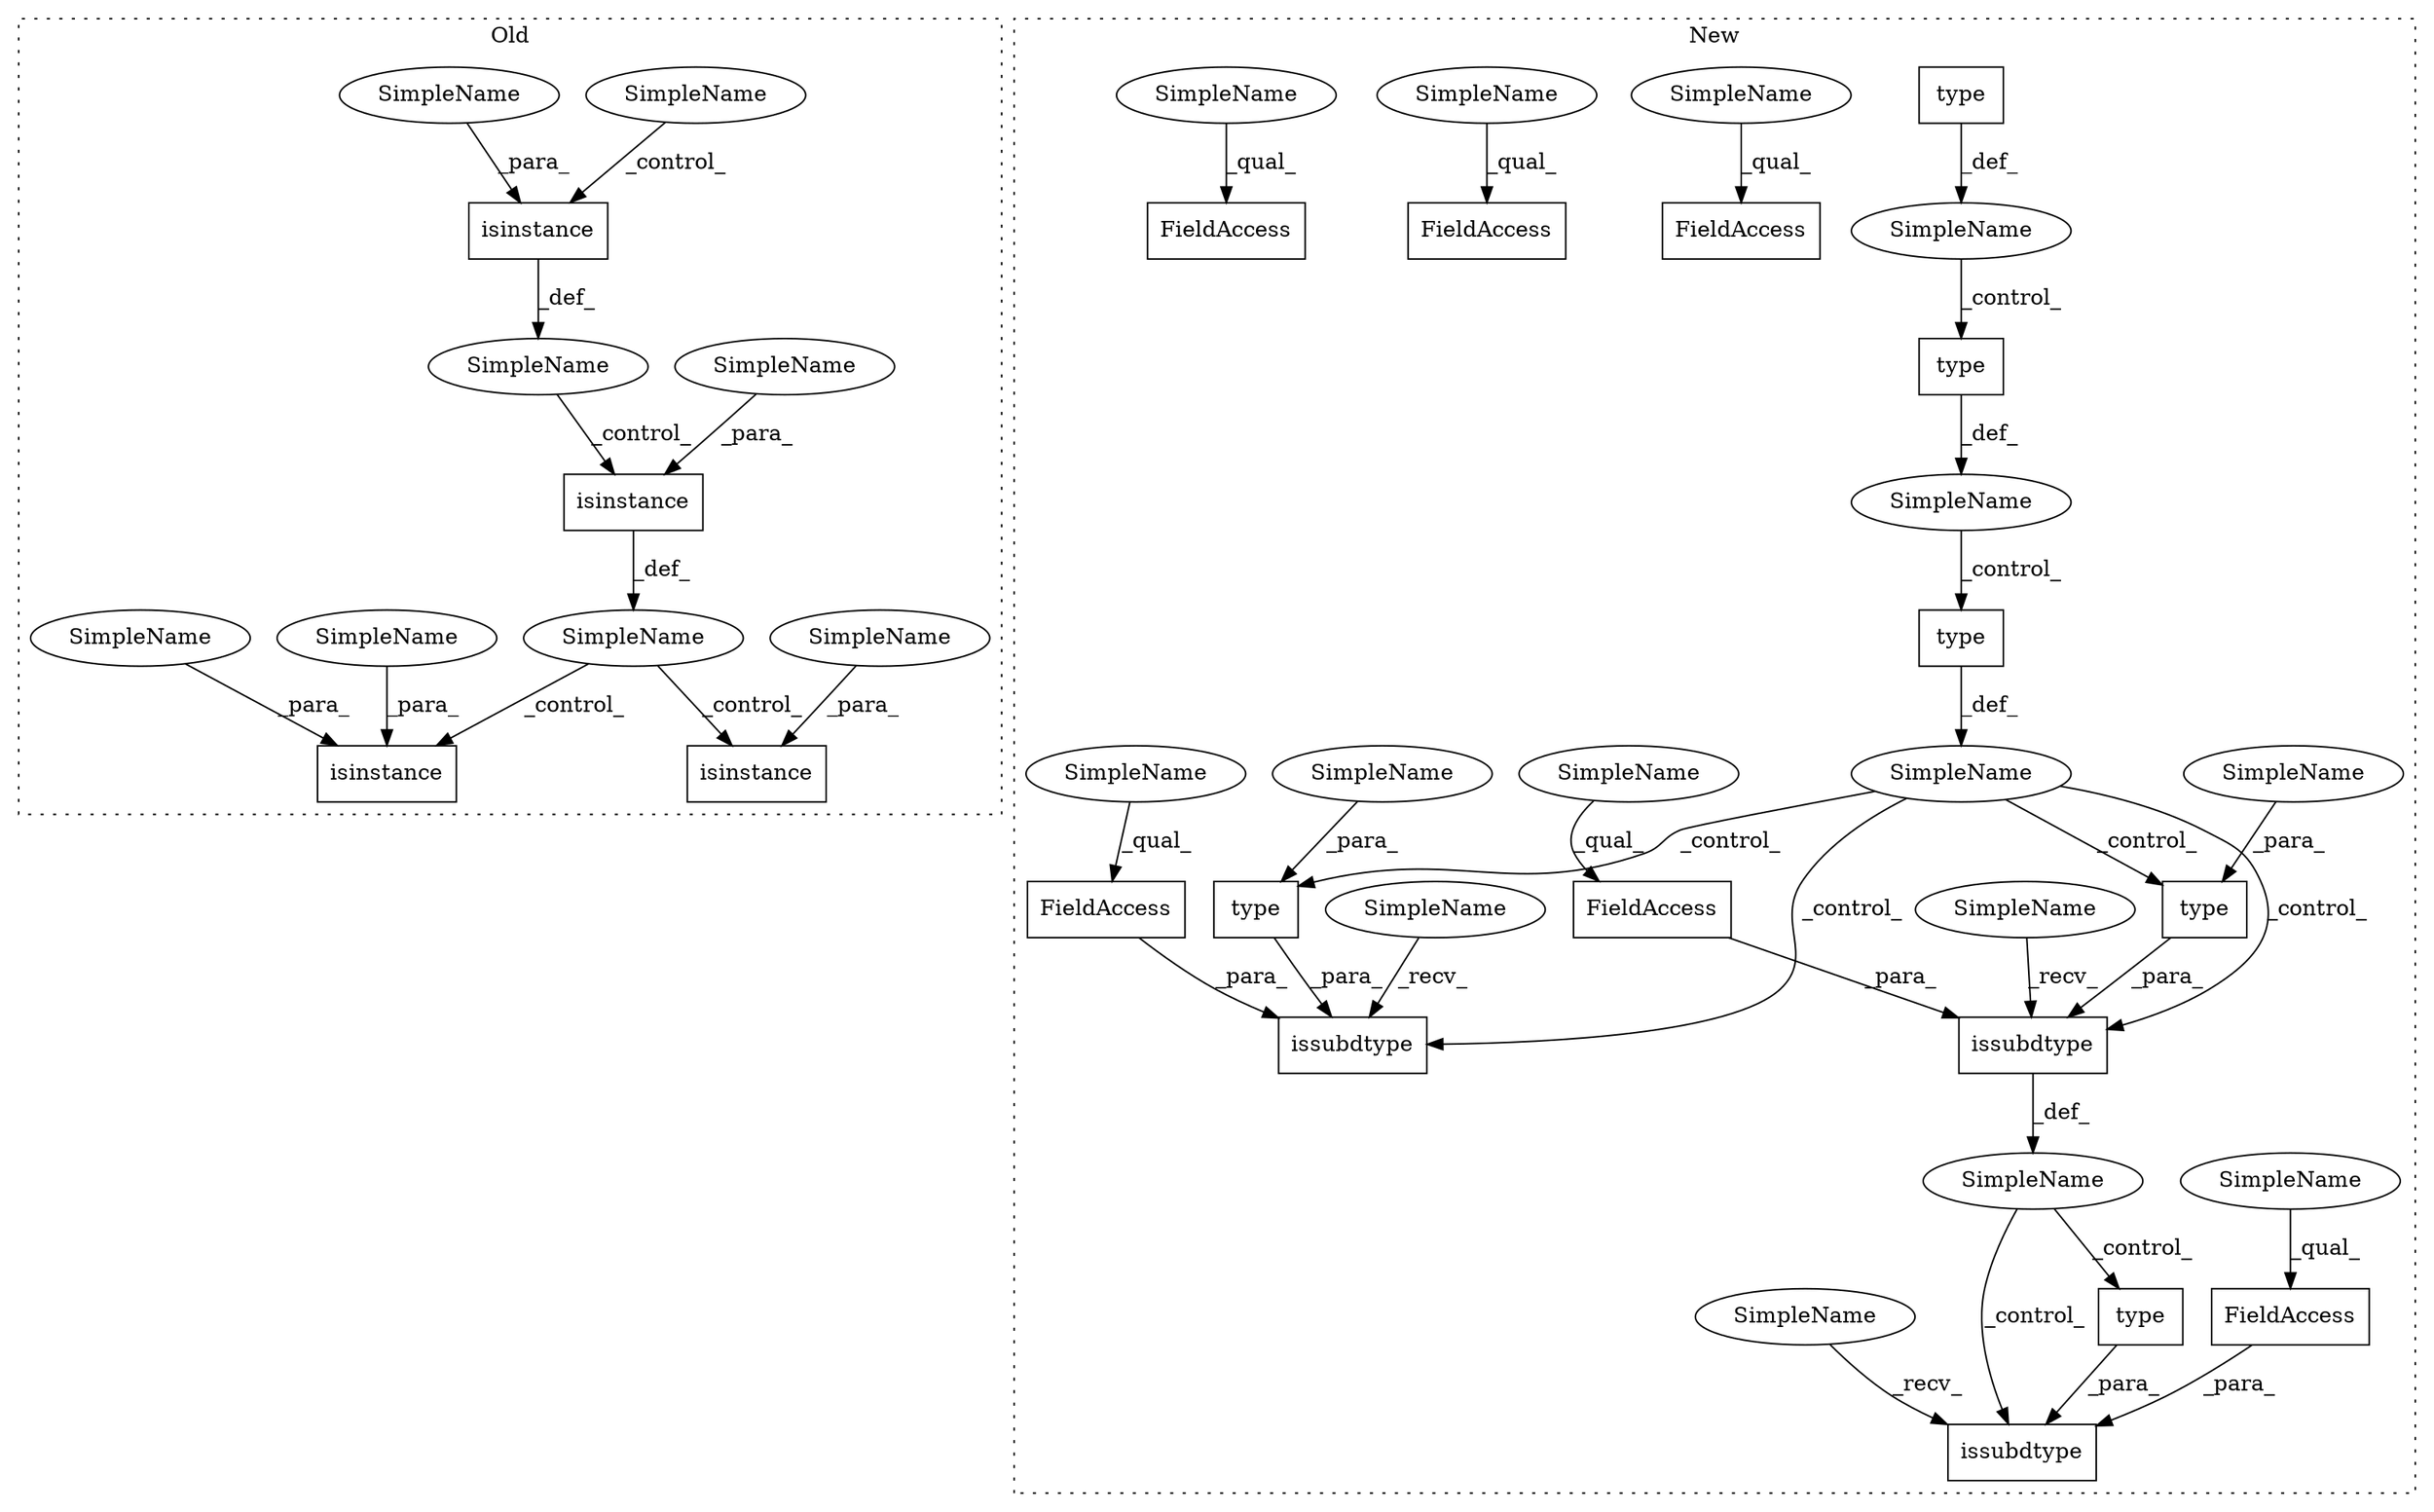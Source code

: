 digraph G {
subgraph cluster0 {
1 [label="isinstance" a="32" s="2932,2960" l="11,1" shape="box"];
11 [label="isinstance" a="32" s="2781,2801" l="11,1" shape="box"];
12 [label="SimpleName" a="42" s="" l="" shape="ellipse"];
13 [label="SimpleName" a="42" s="" l="" shape="ellipse"];
14 [label="isinstance" a="32" s="3196,3226" l="11,1" shape="box"];
15 [label="SimpleName" a="42" s="" l="" shape="ellipse"];
16 [label="isinstance" a="32" s="2628,2648" l="11,1" shape="box"];
27 [label="SimpleName" a="42" s="3207" l="13" shape="ellipse"];
28 [label="SimpleName" a="42" s="2943" l="13" shape="ellipse"];
40 [label="SimpleName" a="42" s="2957" l="3" shape="ellipse"];
41 [label="SimpleName" a="42" s="2798" l="3" shape="ellipse"];
42 [label="SimpleName" a="42" s="2645" l="3" shape="ellipse"];
label = "Old";
style="dotted";
}
subgraph cluster1 {
2 [label="issubdtype" a="32" s="3004,3048" l="11,1" shape="box"];
3 [label="SimpleName" a="42" s="" l="" shape="ellipse"];
4 [label="type" a="32" s="3015,3033" l="5,1" shape="box"];
5 [label="issubdtype" a="32" s="3586,3618" l="11,1" shape="box"];
6 [label="SimpleName" a="42" s="" l="" shape="ellipse"];
7 [label="type" a="32" s="3597,3603" l="5,1" shape="box"];
8 [label="type" a="32" s="3128,3146" l="5,1" shape="box"];
9 [label="SimpleName" a="42" s="" l="" shape="ellipse"];
10 [label="SimpleName" a="42" s="" l="" shape="ellipse"];
17 [label="type" a="32" s="2492,2502" l="5,1" shape="box"];
18 [label="FieldAccess" a="22" s="3035" l="13" shape="box"];
19 [label="type" a="32" s="2842,2852" l="5,1" shape="box"];
20 [label="FieldAccess" a="22" s="2504" l="13" shape="box"];
21 [label="type" a="32" s="2667,2677" l="5,1" shape="box"];
22 [label="FieldAccess" a="22" s="3148" l="14" shape="box"];
23 [label="FieldAccess" a="22" s="2854" l="13" shape="box"];
24 [label="FieldAccess" a="22" s="3605" l="13" shape="box"];
25 [label="FieldAccess" a="22" s="2679" l="13" shape="box"];
26 [label="issubdtype" a="32" s="3117,3162" l="11,1" shape="box"];
29 [label="SimpleName" a="42" s="3020" l="13" shape="ellipse"];
30 [label="SimpleName" a="42" s="3133" l="13" shape="ellipse"];
31 [label="SimpleName" a="42" s="2679" l="5" shape="ellipse"];
32 [label="SimpleName" a="42" s="2854" l="5" shape="ellipse"];
33 [label="SimpleName" a="42" s="3111" l="5" shape="ellipse"];
34 [label="SimpleName" a="42" s="3035" l="5" shape="ellipse"];
35 [label="SimpleName" a="42" s="3605" l="5" shape="ellipse"];
36 [label="SimpleName" a="42" s="2504" l="5" shape="ellipse"];
37 [label="SimpleName" a="42" s="3148" l="5" shape="ellipse"];
38 [label="SimpleName" a="42" s="2998" l="5" shape="ellipse"];
39 [label="SimpleName" a="42" s="3580" l="5" shape="ellipse"];
label = "New";
style="dotted";
}
3 -> 8 [label="_control_"];
3 -> 2 [label="_control_"];
3 -> 26 [label="_control_"];
3 -> 4 [label="_control_"];
4 -> 2 [label="_para_"];
6 -> 7 [label="_control_"];
6 -> 5 [label="_control_"];
7 -> 5 [label="_para_"];
8 -> 26 [label="_para_"];
9 -> 21 [label="_control_"];
10 -> 19 [label="_control_"];
11 -> 15 [label="_def_"];
12 -> 16 [label="_control_"];
13 -> 11 [label="_control_"];
15 -> 1 [label="_control_"];
15 -> 14 [label="_control_"];
16 -> 13 [label="_def_"];
17 -> 9 [label="_def_"];
18 -> 2 [label="_para_"];
19 -> 3 [label="_def_"];
21 -> 10 [label="_def_"];
22 -> 26 [label="_para_"];
24 -> 5 [label="_para_"];
26 -> 6 [label="_def_"];
27 -> 14 [label="_para_"];
28 -> 1 [label="_para_"];
29 -> 4 [label="_para_"];
30 -> 8 [label="_para_"];
31 -> 25 [label="_qual_"];
32 -> 23 [label="_qual_"];
33 -> 26 [label="_recv_"];
34 -> 18 [label="_qual_"];
35 -> 24 [label="_qual_"];
36 -> 20 [label="_qual_"];
37 -> 22 [label="_qual_"];
38 -> 2 [label="_recv_"];
39 -> 5 [label="_recv_"];
40 -> 1 [label="_para_"];
41 -> 11 [label="_para_"];
42 -> 16 [label="_para_"];
}